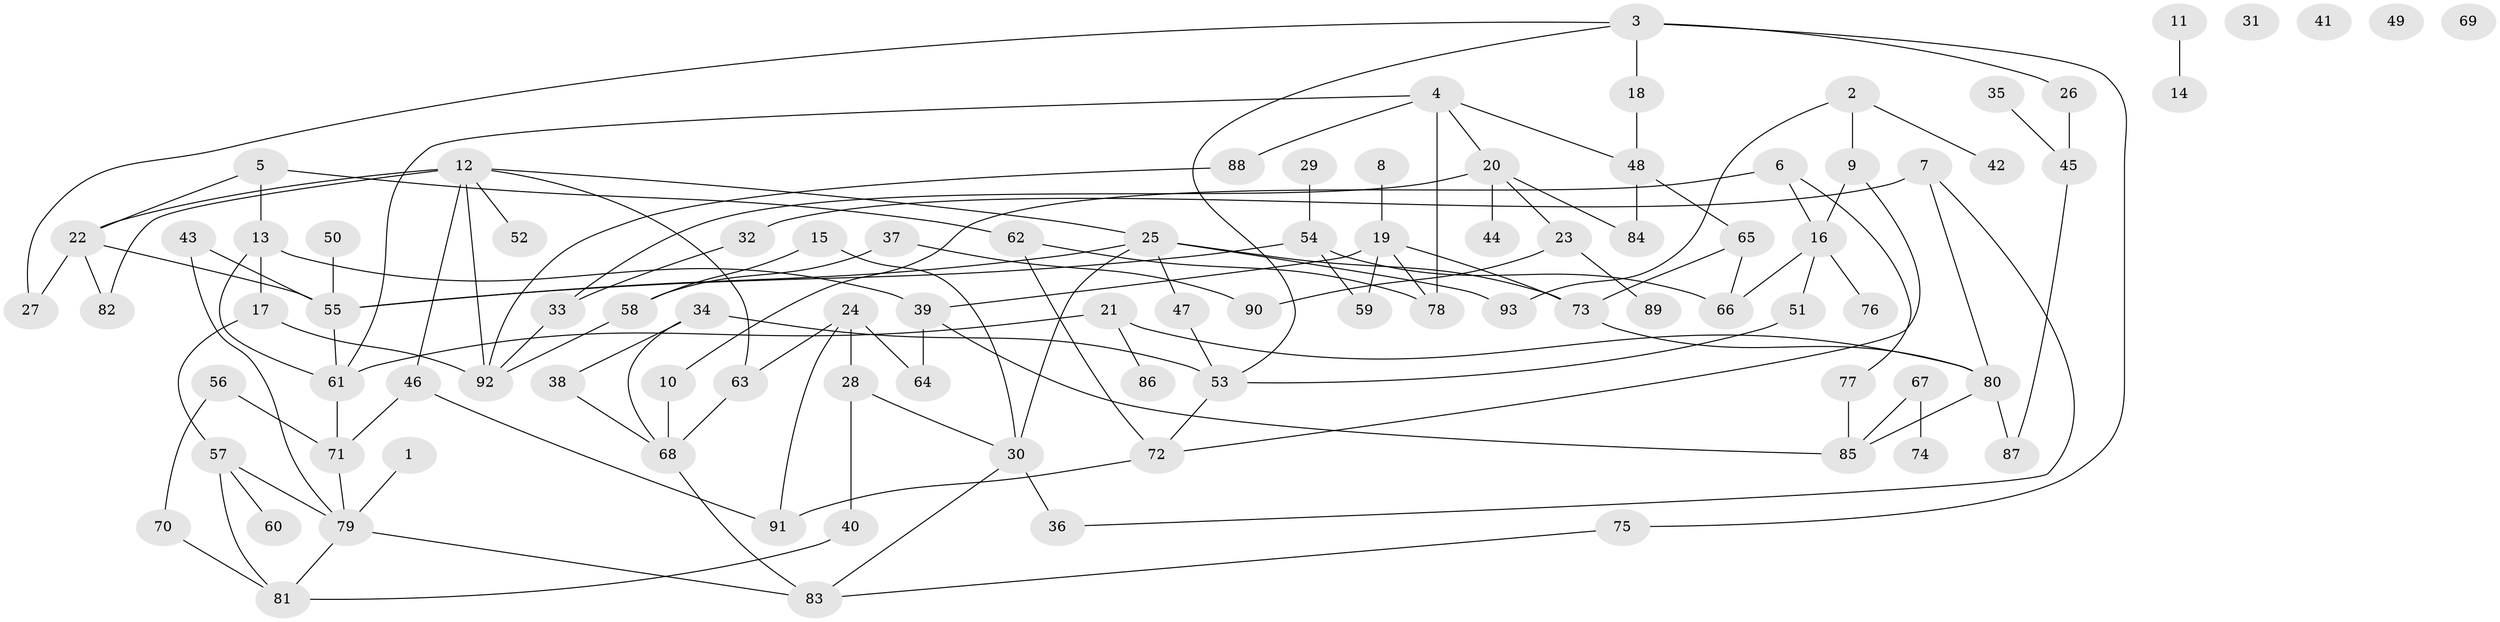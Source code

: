 // Generated by graph-tools (version 1.1) at 2025/49/03/09/25 03:49:09]
// undirected, 93 vertices, 130 edges
graph export_dot {
graph [start="1"]
  node [color=gray90,style=filled];
  1;
  2;
  3;
  4;
  5;
  6;
  7;
  8;
  9;
  10;
  11;
  12;
  13;
  14;
  15;
  16;
  17;
  18;
  19;
  20;
  21;
  22;
  23;
  24;
  25;
  26;
  27;
  28;
  29;
  30;
  31;
  32;
  33;
  34;
  35;
  36;
  37;
  38;
  39;
  40;
  41;
  42;
  43;
  44;
  45;
  46;
  47;
  48;
  49;
  50;
  51;
  52;
  53;
  54;
  55;
  56;
  57;
  58;
  59;
  60;
  61;
  62;
  63;
  64;
  65;
  66;
  67;
  68;
  69;
  70;
  71;
  72;
  73;
  74;
  75;
  76;
  77;
  78;
  79;
  80;
  81;
  82;
  83;
  84;
  85;
  86;
  87;
  88;
  89;
  90;
  91;
  92;
  93;
  1 -- 79;
  2 -- 9;
  2 -- 42;
  2 -- 93;
  3 -- 18;
  3 -- 26;
  3 -- 27;
  3 -- 53;
  3 -- 75;
  4 -- 20;
  4 -- 48;
  4 -- 61;
  4 -- 78;
  4 -- 88;
  5 -- 13;
  5 -- 22;
  5 -- 62;
  6 -- 10;
  6 -- 16;
  6 -- 77;
  7 -- 32;
  7 -- 36;
  7 -- 80;
  8 -- 19;
  9 -- 16;
  9 -- 72;
  10 -- 68;
  11 -- 14;
  12 -- 22;
  12 -- 25;
  12 -- 46;
  12 -- 52;
  12 -- 63;
  12 -- 82;
  12 -- 92;
  13 -- 17;
  13 -- 39;
  13 -- 61;
  15 -- 30;
  15 -- 58;
  16 -- 51;
  16 -- 66;
  16 -- 76;
  17 -- 57;
  17 -- 92;
  18 -- 48;
  19 -- 39;
  19 -- 59;
  19 -- 73;
  19 -- 78;
  20 -- 23;
  20 -- 33;
  20 -- 44;
  20 -- 84;
  21 -- 61;
  21 -- 80;
  21 -- 86;
  22 -- 27;
  22 -- 55;
  22 -- 82;
  23 -- 89;
  23 -- 90;
  24 -- 28;
  24 -- 63;
  24 -- 64;
  24 -- 91;
  25 -- 30;
  25 -- 47;
  25 -- 55;
  25 -- 73;
  25 -- 93;
  26 -- 45;
  28 -- 30;
  28 -- 40;
  29 -- 54;
  30 -- 36;
  30 -- 83;
  32 -- 33;
  33 -- 92;
  34 -- 38;
  34 -- 53;
  34 -- 68;
  35 -- 45;
  37 -- 58;
  37 -- 90;
  38 -- 68;
  39 -- 64;
  39 -- 85;
  40 -- 81;
  43 -- 55;
  43 -- 79;
  45 -- 87;
  46 -- 71;
  46 -- 91;
  47 -- 53;
  48 -- 65;
  48 -- 84;
  50 -- 55;
  51 -- 53;
  53 -- 72;
  54 -- 55;
  54 -- 59;
  54 -- 66;
  55 -- 61;
  56 -- 70;
  56 -- 71;
  57 -- 60;
  57 -- 79;
  57 -- 81;
  58 -- 92;
  61 -- 71;
  62 -- 72;
  62 -- 78;
  63 -- 68;
  65 -- 66;
  65 -- 73;
  67 -- 74;
  67 -- 85;
  68 -- 83;
  70 -- 81;
  71 -- 79;
  72 -- 91;
  73 -- 80;
  75 -- 83;
  77 -- 85;
  79 -- 81;
  79 -- 83;
  80 -- 85;
  80 -- 87;
  88 -- 92;
}
